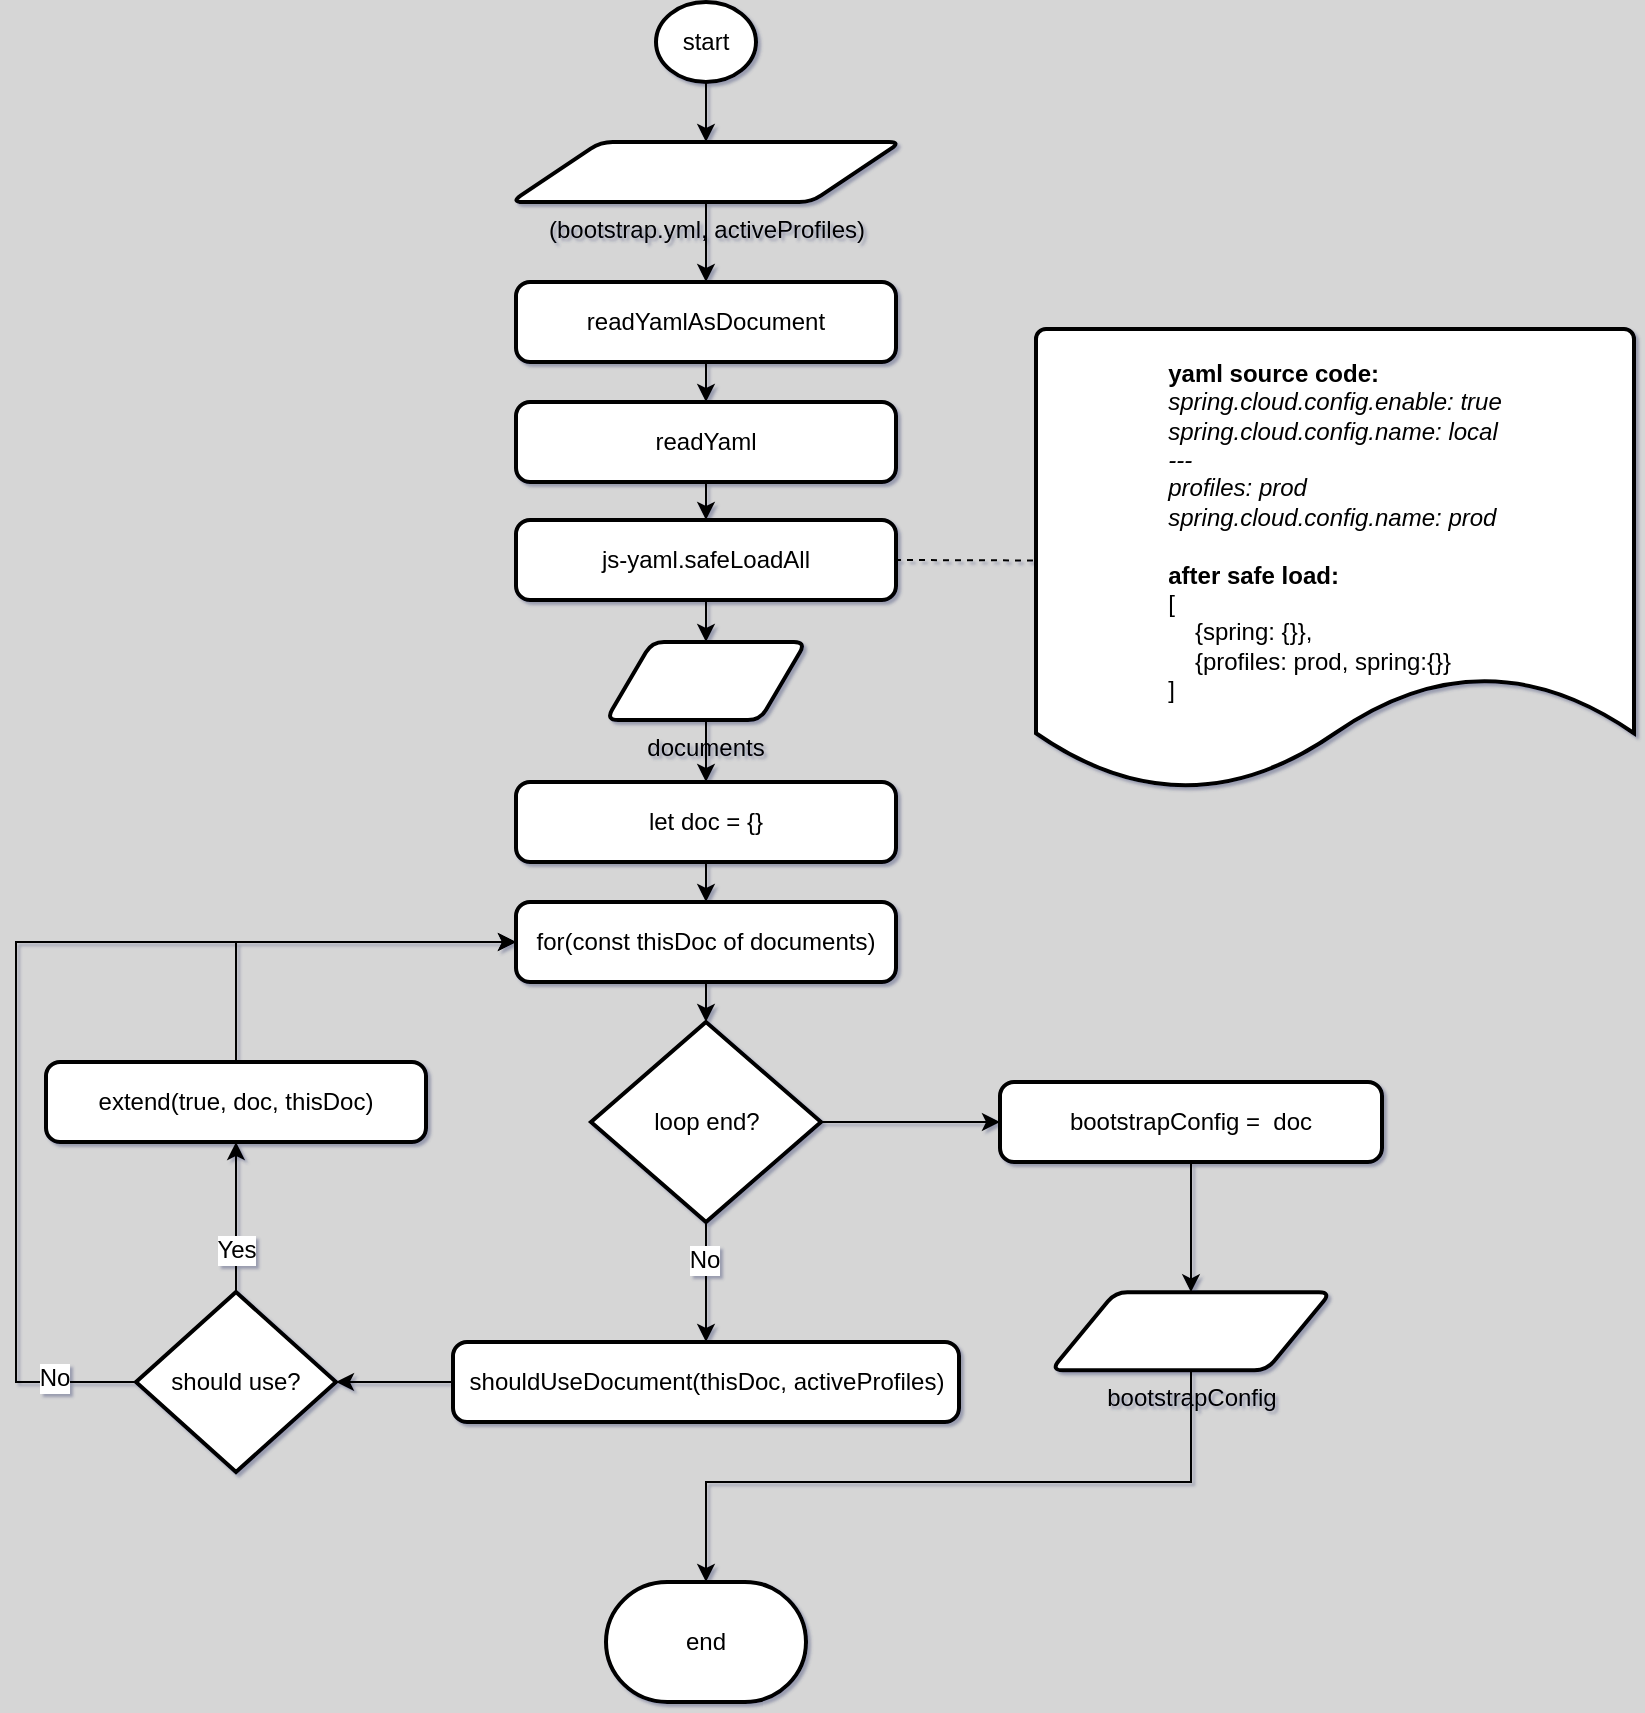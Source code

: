 <mxfile version="10.7.7" type="device"><diagram id="jC2tQiBDqwYNXtyQzR4d" name="readBootstrapConfig"><mxGraphModel dx="1162" dy="604" grid="1" gridSize="10" guides="1" tooltips="1" connect="1" arrows="1" fold="1" page="1" pageScale="1" pageWidth="827" pageHeight="1500" background="#D6D6D6" math="0" shadow="1"><root><mxCell id="0"/><mxCell id="1" parent="0"/><mxCell id="hJcbAhYQiF8vdfH4bnze-4" value="" style="edgeStyle=orthogonalEdgeStyle;rounded=0;orthogonalLoop=1;jettySize=auto;html=1;" edge="1" parent="1" source="HleMn87Hy9GrD_qlDtyQ-1" target="hJcbAhYQiF8vdfH4bnze-2"><mxGeometry relative="1" as="geometry"/></mxCell><mxCell id="HleMn87Hy9GrD_qlDtyQ-1" value="start" style="strokeWidth=2;html=1;shape=mxgraph.flowchart.start_2;whiteSpace=wrap;" parent="1" vertex="1"><mxGeometry x="330" y="20" width="50" height="40" as="geometry"/></mxCell><mxCell id="hJcbAhYQiF8vdfH4bnze-7" value="" style="edgeStyle=orthogonalEdgeStyle;rounded=0;orthogonalLoop=1;jettySize=auto;html=1;" edge="1" parent="1" source="hJcbAhYQiF8vdfH4bnze-2" target="hJcbAhYQiF8vdfH4bnze-3"><mxGeometry relative="1" as="geometry"/></mxCell><object label="(bootstrap.yml, activeProfiles)" bootstrap.yml="" activeProfiles="" placeholders="1" id="hJcbAhYQiF8vdfH4bnze-2"><mxCell style="verticalLabelPosition=bottom;verticalAlign=top;html=1;strokeWidth=2;shape=parallelogram;perimeter=parallelogramPerimeter;whiteSpace=wrap;rounded=1;arcSize=12;size=0.23;flipV=1;flipH=1;" vertex="1" parent="1"><mxGeometry x="257.5" y="90" width="195" height="30" as="geometry"/></mxCell></object><mxCell id="hJcbAhYQiF8vdfH4bnze-33" value="" style="edgeStyle=orthogonalEdgeStyle;rounded=0;orthogonalLoop=1;jettySize=auto;html=1;" edge="1" parent="1" source="hJcbAhYQiF8vdfH4bnze-3" target="hJcbAhYQiF8vdfH4bnze-8"><mxGeometry relative="1" as="geometry"/></mxCell><mxCell id="hJcbAhYQiF8vdfH4bnze-3" value="readYamlAsDocument" style="rounded=1;whiteSpace=wrap;html=1;absoluteArcSize=1;arcSize=14;strokeWidth=2;" vertex="1" parent="1"><mxGeometry x="260" y="160" width="190" height="40" as="geometry"/></mxCell><mxCell id="hJcbAhYQiF8vdfH4bnze-36" style="edgeStyle=orthogonalEdgeStyle;rounded=0;orthogonalLoop=1;jettySize=auto;html=1;exitX=0.5;exitY=1;exitDx=0;exitDy=0;entryX=0.5;entryY=0;entryDx=0;entryDy=0;" edge="1" parent="1" source="hJcbAhYQiF8vdfH4bnze-8" target="hJcbAhYQiF8vdfH4bnze-9"><mxGeometry relative="1" as="geometry"/></mxCell><mxCell id="hJcbAhYQiF8vdfH4bnze-8" value="readYaml" style="rounded=1;whiteSpace=wrap;html=1;absoluteArcSize=1;arcSize=14;strokeWidth=2;" vertex="1" parent="1"><mxGeometry x="260" y="220" width="190" height="40" as="geometry"/></mxCell><mxCell id="hJcbAhYQiF8vdfH4bnze-37" style="edgeStyle=orthogonalEdgeStyle;rounded=0;orthogonalLoop=1;jettySize=auto;html=1;entryX=0.5;entryY=0;entryDx=0;entryDy=0;" edge="1" parent="1" source="hJcbAhYQiF8vdfH4bnze-9" target="hJcbAhYQiF8vdfH4bnze-10"><mxGeometry relative="1" as="geometry"/></mxCell><mxCell id="hJcbAhYQiF8vdfH4bnze-9" value="js-yaml.safeLoadAll" style="rounded=1;whiteSpace=wrap;html=1;absoluteArcSize=1;arcSize=14;strokeWidth=2;" vertex="1" parent="1"><mxGeometry x="260" y="279" width="190" height="40" as="geometry"/></mxCell><mxCell id="hJcbAhYQiF8vdfH4bnze-38" style="edgeStyle=orthogonalEdgeStyle;rounded=0;orthogonalLoop=1;jettySize=auto;html=1;entryX=0.5;entryY=0;entryDx=0;entryDy=0;" edge="1" parent="1" source="hJcbAhYQiF8vdfH4bnze-10" target="hJcbAhYQiF8vdfH4bnze-13"><mxGeometry relative="1" as="geometry"/></mxCell><object label="documents" bootstrap.yml="" activeProfiles="" placeholders="1" id="hJcbAhYQiF8vdfH4bnze-10"><mxCell style="verticalLabelPosition=bottom;verticalAlign=top;html=1;strokeWidth=2;shape=parallelogram;perimeter=parallelogramPerimeter;whiteSpace=wrap;rounded=1;arcSize=12;size=0.23;flipV=1;flipH=1;" vertex="1" parent="1"><mxGeometry x="305" y="340" width="100" height="39" as="geometry"/></mxCell></object><mxCell id="hJcbAhYQiF8vdfH4bnze-39" style="edgeStyle=orthogonalEdgeStyle;rounded=0;orthogonalLoop=1;jettySize=auto;html=1;entryX=0.5;entryY=0;entryDx=0;entryDy=0;" edge="1" parent="1" source="hJcbAhYQiF8vdfH4bnze-13" target="hJcbAhYQiF8vdfH4bnze-14"><mxGeometry relative="1" as="geometry"/></mxCell><mxCell id="hJcbAhYQiF8vdfH4bnze-13" value="let doc = {}" style="rounded=1;whiteSpace=wrap;html=1;absoluteArcSize=1;arcSize=14;strokeWidth=2;" vertex="1" parent="1"><mxGeometry x="260" y="410" width="190" height="40" as="geometry"/></mxCell><mxCell id="hJcbAhYQiF8vdfH4bnze-40" style="edgeStyle=orthogonalEdgeStyle;rounded=0;orthogonalLoop=1;jettySize=auto;html=1;entryX=0.5;entryY=0;entryDx=0;entryDy=0;entryPerimeter=0;" edge="1" parent="1" source="hJcbAhYQiF8vdfH4bnze-14" target="hJcbAhYQiF8vdfH4bnze-15"><mxGeometry relative="1" as="geometry"/></mxCell><mxCell id="hJcbAhYQiF8vdfH4bnze-14" value="for(const thisDoc of documents)" style="rounded=1;whiteSpace=wrap;html=1;absoluteArcSize=1;arcSize=14;strokeWidth=2;" vertex="1" parent="1"><mxGeometry x="260" y="470" width="190" height="40" as="geometry"/></mxCell><object label="" id="hJcbAhYQiF8vdfH4bnze-41"><mxCell style="edgeStyle=orthogonalEdgeStyle;rounded=0;orthogonalLoop=1;jettySize=auto;html=1;entryX=0.5;entryY=0;entryDx=0;entryDy=0;" edge="1" parent="1" source="hJcbAhYQiF8vdfH4bnze-15" target="hJcbAhYQiF8vdfH4bnze-16"><mxGeometry relative="1" as="geometry"/></mxCell></object><mxCell id="hJcbAhYQiF8vdfH4bnze-42" value="No" style="text;html=1;resizable=0;points=[];align=center;verticalAlign=middle;labelBackgroundColor=#ffffff;" vertex="1" connectable="0" parent="hJcbAhYQiF8vdfH4bnze-41"><mxGeometry x="0.013" y="-13" relative="1" as="geometry"><mxPoint x="12" y="-12" as="offset"/></mxGeometry></mxCell><mxCell id="hJcbAhYQiF8vdfH4bnze-60" value="" style="edgeStyle=orthogonalEdgeStyle;rounded=0;orthogonalLoop=1;jettySize=auto;html=1;entryX=0;entryY=0.5;entryDx=0;entryDy=0;" edge="1" parent="1" source="hJcbAhYQiF8vdfH4bnze-15" target="hJcbAhYQiF8vdfH4bnze-61"><mxGeometry relative="1" as="geometry"><mxPoint x="492.5" y="580" as="targetPoint"/></mxGeometry></mxCell><mxCell id="hJcbAhYQiF8vdfH4bnze-15" value="loop end?" style="strokeWidth=2;html=1;shape=mxgraph.flowchart.decision;whiteSpace=wrap;" vertex="1" parent="1"><mxGeometry x="297.5" y="530" width="115" height="100" as="geometry"/></mxCell><mxCell id="hJcbAhYQiF8vdfH4bnze-19" value="" style="edgeStyle=orthogonalEdgeStyle;rounded=0;orthogonalLoop=1;jettySize=auto;html=1;" edge="1" parent="1" source="hJcbAhYQiF8vdfH4bnze-16" target="hJcbAhYQiF8vdfH4bnze-17"><mxGeometry relative="1" as="geometry"/></mxCell><mxCell id="hJcbAhYQiF8vdfH4bnze-16" value="shouldUseDocument(thisDoc, activeProfiles)" style="rounded=1;whiteSpace=wrap;html=1;absoluteArcSize=1;arcSize=14;strokeWidth=2;" vertex="1" parent="1"><mxGeometry x="228.5" y="690" width="253" height="40" as="geometry"/></mxCell><mxCell id="hJcbAhYQiF8vdfH4bnze-22" value="" style="edgeStyle=orthogonalEdgeStyle;rounded=0;orthogonalLoop=1;jettySize=auto;html=1;entryX=0.5;entryY=1;entryDx=0;entryDy=0;exitX=0.5;exitY=0;exitDx=0;exitDy=0;exitPerimeter=0;" edge="1" parent="1" source="hJcbAhYQiF8vdfH4bnze-17" target="hJcbAhYQiF8vdfH4bnze-18"><mxGeometry relative="1" as="geometry"><mxPoint x="-20.0" y="670" as="targetPoint"/><Array as="points"><mxPoint x="120" y="640"/><mxPoint x="120" y="640"/></Array></mxGeometry></mxCell><mxCell id="hJcbAhYQiF8vdfH4bnze-25" value="Yes" style="text;html=1;resizable=0;points=[];align=center;verticalAlign=middle;labelBackgroundColor=#ffffff;" vertex="1" connectable="0" parent="hJcbAhYQiF8vdfH4bnze-22"><mxGeometry x="-0.426" relative="1" as="geometry"><mxPoint as="offset"/></mxGeometry></mxCell><mxCell id="hJcbAhYQiF8vdfH4bnze-47" value="" style="edgeStyle=orthogonalEdgeStyle;rounded=0;orthogonalLoop=1;jettySize=auto;html=1;entryX=0;entryY=0.5;entryDx=0;entryDy=0;" edge="1" parent="1" source="hJcbAhYQiF8vdfH4bnze-17" target="hJcbAhYQiF8vdfH4bnze-14"><mxGeometry relative="1" as="geometry"><mxPoint x="-10.0" y="710" as="targetPoint"/><Array as="points"><mxPoint x="10" y="710"/><mxPoint x="10" y="490"/></Array></mxGeometry></mxCell><mxCell id="hJcbAhYQiF8vdfH4bnze-48" value="No" style="text;html=1;resizable=0;points=[];align=center;verticalAlign=middle;labelBackgroundColor=#ffffff;" vertex="1" connectable="0" parent="hJcbAhYQiF8vdfH4bnze-47"><mxGeometry x="-0.845" y="-2" relative="1" as="geometry"><mxPoint as="offset"/></mxGeometry></mxCell><mxCell id="hJcbAhYQiF8vdfH4bnze-17" value="should use?" style="strokeWidth=2;html=1;shape=mxgraph.flowchart.decision;whiteSpace=wrap;" vertex="1" parent="1"><mxGeometry x="70" y="665" width="100" height="90" as="geometry"/></mxCell><mxCell id="hJcbAhYQiF8vdfH4bnze-28" value="" style="edgeStyle=orthogonalEdgeStyle;rounded=0;orthogonalLoop=1;jettySize=auto;html=1;entryX=0;entryY=0.5;entryDx=0;entryDy=0;exitX=0.5;exitY=0;exitDx=0;exitDy=0;" edge="1" parent="1" source="hJcbAhYQiF8vdfH4bnze-18" target="hJcbAhYQiF8vdfH4bnze-14"><mxGeometry relative="1" as="geometry"><mxPoint x="-15.0" y="460" as="targetPoint"/><Array as="points"><mxPoint x="120" y="490"/></Array></mxGeometry></mxCell><mxCell id="hJcbAhYQiF8vdfH4bnze-18" value="extend(true, doc, thisDoc)" style="rounded=1;whiteSpace=wrap;html=1;absoluteArcSize=1;arcSize=14;strokeWidth=2;" vertex="1" parent="1"><mxGeometry x="25" y="550" width="190" height="40" as="geometry"/></mxCell><mxCell id="hJcbAhYQiF8vdfH4bnze-43" value="&lt;div style=&quot;text-align: left&quot;&gt;&lt;span&gt;&lt;b&gt;yaml source code:&lt;/b&gt;&lt;/span&gt;&lt;/div&gt;&lt;div style=&quot;text-align: left&quot;&gt;&lt;span&gt;&lt;i&gt;spring.cloud.config.enable: true&lt;/i&gt;&lt;/span&gt;&lt;/div&gt;&lt;div style=&quot;text-align: left&quot;&gt;&lt;span&gt;&lt;i&gt;spring.cloud.config.name: local&lt;/i&gt;&lt;/span&gt;&lt;/div&gt;&lt;div style=&quot;text-align: left&quot;&gt;&lt;i&gt;---&lt;/i&gt;&lt;br&gt;&lt;/div&gt;&lt;div style=&quot;text-align: left&quot;&gt;&lt;i&gt;profiles: prod&lt;/i&gt;&lt;br&gt;&lt;/div&gt;&lt;div style=&quot;text-align: left&quot;&gt;&lt;span&gt;&lt;i&gt;spring.cloud.config.name: prod&lt;/i&gt;&lt;/span&gt;&lt;/div&gt;&lt;div style=&quot;text-align: left&quot;&gt;&lt;span&gt;&lt;b&gt;&lt;br&gt;&lt;/b&gt;&lt;/span&gt;&lt;/div&gt;&lt;div style=&quot;text-align: left&quot;&gt;&lt;span&gt;&lt;b&gt;after safe load:&lt;/b&gt;&lt;/span&gt;&lt;/div&gt;&lt;div style=&quot;text-align: left&quot;&gt;[&lt;/div&gt;&lt;div style=&quot;text-align: left&quot;&gt;&amp;nbsp; &amp;nbsp; {spring: {}},&lt;/div&gt;&lt;div style=&quot;text-align: left&quot;&gt;&amp;nbsp; &amp;nbsp; {profiles: prod, spring:{}}&lt;/div&gt;&lt;div style=&quot;text-align: left&quot;&gt;]&lt;/div&gt;&lt;div style=&quot;text-align: left&quot;&gt;&lt;span&gt;&lt;b&gt;&lt;br&gt;&lt;/b&gt;&lt;/span&gt;&lt;/div&gt;&lt;div style=&quot;text-align: left&quot;&gt;&lt;br&gt;&lt;/div&gt;" style="strokeWidth=2;html=1;shape=mxgraph.flowchart.document2;whiteSpace=wrap;size=0.25;" vertex="1" parent="1"><mxGeometry x="520" y="183.5" width="299" height="231" as="geometry"/></mxCell><mxCell id="hJcbAhYQiF8vdfH4bnze-45" value="" style="endArrow=none;dashed=1;html=1;entryX=1;entryY=0.5;entryDx=0;entryDy=0;exitX=-0.005;exitY=0.501;exitDx=0;exitDy=0;exitPerimeter=0;" edge="1" parent="1" source="hJcbAhYQiF8vdfH4bnze-43" target="hJcbAhYQiF8vdfH4bnze-9"><mxGeometry width="50" height="50" relative="1" as="geometry"><mxPoint x="490" y="330" as="sourcePoint"/><mxPoint x="24.5" y="249" as="targetPoint"/></mxGeometry></mxCell><mxCell id="hJcbAhYQiF8vdfH4bnze-58" value="" style="edgeStyle=orthogonalEdgeStyle;rounded=0;orthogonalLoop=1;jettySize=auto;html=1;entryX=0.5;entryY=0;entryDx=0;entryDy=0;entryPerimeter=0;" edge="1" parent="1" source="hJcbAhYQiF8vdfH4bnze-51" target="hJcbAhYQiF8vdfH4bnze-54"><mxGeometry relative="1" as="geometry"><mxPoint x="610.0" y="680.0" as="targetPoint"/><Array as="points"><mxPoint x="597" y="760"/><mxPoint x="355" y="760"/></Array></mxGeometry></mxCell><object label="bootstrapConfig" bootstrap.yml="" activeProfiles="" placeholders="1" id="hJcbAhYQiF8vdfH4bnze-51"><mxCell style="verticalLabelPosition=bottom;verticalAlign=top;html=1;strokeWidth=2;shape=parallelogram;perimeter=parallelogramPerimeter;whiteSpace=wrap;rounded=1;arcSize=12;size=0.23;flipV=1;flipH=1;" vertex="1" parent="1"><mxGeometry x="527.5" y="665.167" width="140" height="39" as="geometry"/></mxCell></object><mxCell id="hJcbAhYQiF8vdfH4bnze-54" value="end" style="strokeWidth=2;html=1;shape=mxgraph.flowchart.terminator;whiteSpace=wrap;" vertex="1" parent="1"><mxGeometry x="305" y="810" width="100" height="60" as="geometry"/></mxCell><mxCell id="hJcbAhYQiF8vdfH4bnze-65" style="edgeStyle=orthogonalEdgeStyle;rounded=0;orthogonalLoop=1;jettySize=auto;html=1;exitX=0.5;exitY=1;exitDx=0;exitDy=0;entryX=0.5;entryY=0;entryDx=0;entryDy=0;" edge="1" parent="1" source="hJcbAhYQiF8vdfH4bnze-61" target="hJcbAhYQiF8vdfH4bnze-51"><mxGeometry relative="1" as="geometry"/></mxCell><mxCell id="hJcbAhYQiF8vdfH4bnze-61" value="&lt;span&gt;bootstrapConfig =&amp;nbsp; doc&lt;/span&gt;" style="rounded=1;whiteSpace=wrap;html=1;absoluteArcSize=1;arcSize=14;strokeWidth=2;" vertex="1" parent="1"><mxGeometry x="502" y="560" width="191" height="40" as="geometry"/></mxCell></root></mxGraphModel></diagram><diagram id="KgQJ18DVL3lDB5-6BlmK" name="readApplicationConfig"><mxGraphModel dx="961" dy="500" grid="1" gridSize="10" guides="1" tooltips="1" connect="1" arrows="1" fold="1" page="1" pageScale="1" pageWidth="827" pageHeight="1500" background="#D6D6D6" math="0" shadow="0"><root><mxCell id="01OEY8dfecoDNSvz35OG-0"/><mxCell id="01OEY8dfecoDNSvz35OG-1" parent="01OEY8dfecoDNSvz35OG-0"/><mxCell id="6ZJO6BbP6gxJpAUzuFac-0" value="" style="edgeStyle=orthogonalEdgeStyle;rounded=0;orthogonalLoop=1;jettySize=auto;html=1;" edge="1" parent="01OEY8dfecoDNSvz35OG-1" source="6ZJO6BbP6gxJpAUzuFac-1" target="6ZJO6BbP6gxJpAUzuFac-3"><mxGeometry relative="1" as="geometry"/></mxCell><mxCell id="6ZJO6BbP6gxJpAUzuFac-1" value="start" style="strokeWidth=2;html=1;shape=mxgraph.flowchart.start_2;whiteSpace=wrap;" vertex="1" parent="01OEY8dfecoDNSvz35OG-1"><mxGeometry x="330" y="20" width="50" height="40" as="geometry"/></mxCell><mxCell id="6ZJO6BbP6gxJpAUzuFac-2" value="" style="edgeStyle=orthogonalEdgeStyle;rounded=0;orthogonalLoop=1;jettySize=auto;html=1;" edge="1" parent="01OEY8dfecoDNSvz35OG-1" source="6ZJO6BbP6gxJpAUzuFac-3" target="6ZJO6BbP6gxJpAUzuFac-5"><mxGeometry relative="1" as="geometry"/></mxCell><object label="(application.yml, activeProfiles)" bootstrap.yml="" activeProfiles="" placeholders="1" id="6ZJO6BbP6gxJpAUzuFac-3"><mxCell style="verticalLabelPosition=bottom;verticalAlign=top;html=1;strokeWidth=2;shape=parallelogram;perimeter=parallelogramPerimeter;whiteSpace=wrap;rounded=1;arcSize=12;size=0.23;flipV=1;flipH=1;" vertex="1" parent="01OEY8dfecoDNSvz35OG-1"><mxGeometry x="257.5" y="90" width="195" height="30" as="geometry"/></mxCell></object><mxCell id="6ZJO6BbP6gxJpAUzuFac-4" value="" style="edgeStyle=orthogonalEdgeStyle;rounded=0;orthogonalLoop=1;jettySize=auto;html=1;" edge="1" parent="01OEY8dfecoDNSvz35OG-1" source="6ZJO6BbP6gxJpAUzuFac-5" target="6ZJO6BbP6gxJpAUzuFac-7"><mxGeometry relative="1" as="geometry"/></mxCell><mxCell id="6ZJO6BbP6gxJpAUzuFac-5" value="readYamlAsDocument" style="rounded=1;whiteSpace=wrap;html=1;absoluteArcSize=1;arcSize=14;strokeWidth=2;" vertex="1" parent="01OEY8dfecoDNSvz35OG-1"><mxGeometry x="260" y="160" width="190" height="40" as="geometry"/></mxCell><mxCell id="6ZJO6BbP6gxJpAUzuFac-6" style="edgeStyle=orthogonalEdgeStyle;rounded=0;orthogonalLoop=1;jettySize=auto;html=1;exitX=0.5;exitY=1;exitDx=0;exitDy=0;entryX=0.5;entryY=0;entryDx=0;entryDy=0;" edge="1" parent="01OEY8dfecoDNSvz35OG-1" source="6ZJO6BbP6gxJpAUzuFac-7" target="6ZJO6BbP6gxJpAUzuFac-9"><mxGeometry relative="1" as="geometry"/></mxCell><mxCell id="6ZJO6BbP6gxJpAUzuFac-7" value="readYaml" style="rounded=1;whiteSpace=wrap;html=1;absoluteArcSize=1;arcSize=14;strokeWidth=2;" vertex="1" parent="01OEY8dfecoDNSvz35OG-1"><mxGeometry x="260" y="220" width="190" height="40" as="geometry"/></mxCell><mxCell id="6ZJO6BbP6gxJpAUzuFac-8" style="edgeStyle=orthogonalEdgeStyle;rounded=0;orthogonalLoop=1;jettySize=auto;html=1;entryX=0.5;entryY=0;entryDx=0;entryDy=0;" edge="1" parent="01OEY8dfecoDNSvz35OG-1" source="6ZJO6BbP6gxJpAUzuFac-9" target="6ZJO6BbP6gxJpAUzuFac-11"><mxGeometry relative="1" as="geometry"/></mxCell><mxCell id="6ZJO6BbP6gxJpAUzuFac-9" value="js-yaml.safeLoadAll" style="rounded=1;whiteSpace=wrap;html=1;absoluteArcSize=1;arcSize=14;strokeWidth=2;" vertex="1" parent="01OEY8dfecoDNSvz35OG-1"><mxGeometry x="260" y="279" width="190" height="40" as="geometry"/></mxCell><mxCell id="6ZJO6BbP6gxJpAUzuFac-10" style="edgeStyle=orthogonalEdgeStyle;rounded=0;orthogonalLoop=1;jettySize=auto;html=1;entryX=0.5;entryY=0;entryDx=0;entryDy=0;" edge="1" parent="01OEY8dfecoDNSvz35OG-1" source="6ZJO6BbP6gxJpAUzuFac-11" target="6ZJO6BbP6gxJpAUzuFac-13"><mxGeometry relative="1" as="geometry"/></mxCell><object label="documents" bootstrap.yml="" activeProfiles="" placeholders="1" id="6ZJO6BbP6gxJpAUzuFac-11"><mxCell style="verticalLabelPosition=bottom;verticalAlign=top;html=1;strokeWidth=2;shape=parallelogram;perimeter=parallelogramPerimeter;whiteSpace=wrap;rounded=1;arcSize=12;size=0.23;flipV=1;flipH=1;" vertex="1" parent="01OEY8dfecoDNSvz35OG-1"><mxGeometry x="305" y="340" width="100" height="39" as="geometry"/></mxCell></object><mxCell id="6ZJO6BbP6gxJpAUzuFac-12" style="edgeStyle=orthogonalEdgeStyle;rounded=0;orthogonalLoop=1;jettySize=auto;html=1;entryX=0.5;entryY=0;entryDx=0;entryDy=0;" edge="1" parent="01OEY8dfecoDNSvz35OG-1" source="6ZJO6BbP6gxJpAUzuFac-13" target="6ZJO6BbP6gxJpAUzuFac-15"><mxGeometry relative="1" as="geometry"/></mxCell><mxCell id="6ZJO6BbP6gxJpAUzuFac-13" value="let doc = {}" style="rounded=1;whiteSpace=wrap;html=1;absoluteArcSize=1;arcSize=14;strokeWidth=2;" vertex="1" parent="01OEY8dfecoDNSvz35OG-1"><mxGeometry x="260" y="410" width="190" height="40" as="geometry"/></mxCell><mxCell id="6ZJO6BbP6gxJpAUzuFac-14" style="edgeStyle=orthogonalEdgeStyle;rounded=0;orthogonalLoop=1;jettySize=auto;html=1;entryX=0.5;entryY=0;entryDx=0;entryDy=0;entryPerimeter=0;" edge="1" parent="01OEY8dfecoDNSvz35OG-1" source="6ZJO6BbP6gxJpAUzuFac-15" target="6ZJO6BbP6gxJpAUzuFac-19"><mxGeometry relative="1" as="geometry"/></mxCell><mxCell id="6ZJO6BbP6gxJpAUzuFac-15" value="for(const thisDoc of documents)" style="rounded=1;whiteSpace=wrap;html=1;absoluteArcSize=1;arcSize=14;strokeWidth=2;" vertex="1" parent="01OEY8dfecoDNSvz35OG-1"><mxGeometry x="260" y="470" width="190" height="40" as="geometry"/></mxCell><object label="" id="6ZJO6BbP6gxJpAUzuFac-16"><mxCell style="edgeStyle=orthogonalEdgeStyle;rounded=0;orthogonalLoop=1;jettySize=auto;html=1;entryX=0.5;entryY=0;entryDx=0;entryDy=0;" edge="1" parent="01OEY8dfecoDNSvz35OG-1" source="6ZJO6BbP6gxJpAUzuFac-19" target="6ZJO6BbP6gxJpAUzuFac-21"><mxGeometry relative="1" as="geometry"/></mxCell></object><mxCell id="6ZJO6BbP6gxJpAUzuFac-17" value="No" style="text;html=1;resizable=0;points=[];align=center;verticalAlign=middle;labelBackgroundColor=#ffffff;" vertex="1" connectable="0" parent="6ZJO6BbP6gxJpAUzuFac-16"><mxGeometry x="0.013" y="-13" relative="1" as="geometry"><mxPoint x="12" y="-12" as="offset"/></mxGeometry></mxCell><mxCell id="6ZJO6BbP6gxJpAUzuFac-36" style="edgeStyle=orthogonalEdgeStyle;rounded=0;orthogonalLoop=1;jettySize=auto;html=1;" edge="1" parent="01OEY8dfecoDNSvz35OG-1" source="6ZJO6BbP6gxJpAUzuFac-19" target="6ZJO6BbP6gxJpAUzuFac-35"><mxGeometry relative="1" as="geometry"><mxPoint x="480" y="750" as="targetPoint"/><Array as="points"><mxPoint x="520" y="580"/><mxPoint x="520" y="775"/></Array></mxGeometry></mxCell><mxCell id="6ZJO6BbP6gxJpAUzuFac-38" value="Yes" style="text;html=1;resizable=0;points=[];align=center;verticalAlign=middle;labelBackgroundColor=#ffffff;" vertex="1" connectable="0" parent="6ZJO6BbP6gxJpAUzuFac-36"><mxGeometry x="-0.803" y="1" relative="1" as="geometry"><mxPoint as="offset"/></mxGeometry></mxCell><mxCell id="6ZJO6BbP6gxJpAUzuFac-19" value="loop end?" style="strokeWidth=2;html=1;shape=mxgraph.flowchart.decision;whiteSpace=wrap;" vertex="1" parent="01OEY8dfecoDNSvz35OG-1"><mxGeometry x="297.5" y="530" width="115" height="100" as="geometry"/></mxCell><mxCell id="6ZJO6BbP6gxJpAUzuFac-20" value="" style="edgeStyle=orthogonalEdgeStyle;rounded=0;orthogonalLoop=1;jettySize=auto;html=1;" edge="1" parent="01OEY8dfecoDNSvz35OG-1" source="6ZJO6BbP6gxJpAUzuFac-21" target="6ZJO6BbP6gxJpAUzuFac-26"><mxGeometry relative="1" as="geometry"/></mxCell><mxCell id="6ZJO6BbP6gxJpAUzuFac-21" value="shouldUseDocument(thisDoc, activeProfiles)" style="rounded=1;whiteSpace=wrap;html=1;absoluteArcSize=1;arcSize=14;strokeWidth=2;" vertex="1" parent="01OEY8dfecoDNSvz35OG-1"><mxGeometry x="228.5" y="690" width="253" height="40" as="geometry"/></mxCell><mxCell id="6ZJO6BbP6gxJpAUzuFac-22" value="" style="edgeStyle=orthogonalEdgeStyle;rounded=0;orthogonalLoop=1;jettySize=auto;html=1;entryX=0.5;entryY=1;entryDx=0;entryDy=0;exitX=0.5;exitY=0;exitDx=0;exitDy=0;exitPerimeter=0;" edge="1" parent="01OEY8dfecoDNSvz35OG-1" source="6ZJO6BbP6gxJpAUzuFac-26" target="6ZJO6BbP6gxJpAUzuFac-28"><mxGeometry relative="1" as="geometry"><mxPoint x="-20.0" y="670" as="targetPoint"/><Array as="points"><mxPoint x="120" y="640"/><mxPoint x="120" y="640"/></Array></mxGeometry></mxCell><mxCell id="6ZJO6BbP6gxJpAUzuFac-23" value="Yes" style="text;html=1;resizable=0;points=[];align=center;verticalAlign=middle;labelBackgroundColor=#ffffff;" vertex="1" connectable="0" parent="6ZJO6BbP6gxJpAUzuFac-22"><mxGeometry x="-0.426" relative="1" as="geometry"><mxPoint as="offset"/></mxGeometry></mxCell><mxCell id="6ZJO6BbP6gxJpAUzuFac-24" value="" style="edgeStyle=orthogonalEdgeStyle;rounded=0;orthogonalLoop=1;jettySize=auto;html=1;entryX=0;entryY=0.5;entryDx=0;entryDy=0;" edge="1" parent="01OEY8dfecoDNSvz35OG-1" source="6ZJO6BbP6gxJpAUzuFac-26" target="6ZJO6BbP6gxJpAUzuFac-15"><mxGeometry relative="1" as="geometry"><mxPoint x="-10.0" y="710" as="targetPoint"/><Array as="points"><mxPoint x="10" y="710"/><mxPoint x="10" y="490"/></Array></mxGeometry></mxCell><mxCell id="6ZJO6BbP6gxJpAUzuFac-25" value="No" style="text;html=1;resizable=0;points=[];align=center;verticalAlign=middle;labelBackgroundColor=#ffffff;" vertex="1" connectable="0" parent="6ZJO6BbP6gxJpAUzuFac-24"><mxGeometry x="-0.845" y="-2" relative="1" as="geometry"><mxPoint as="offset"/></mxGeometry></mxCell><mxCell id="6ZJO6BbP6gxJpAUzuFac-26" value="should use?" style="strokeWidth=2;html=1;shape=mxgraph.flowchart.decision;whiteSpace=wrap;" vertex="1" parent="01OEY8dfecoDNSvz35OG-1"><mxGeometry x="70" y="665" width="100" height="90" as="geometry"/></mxCell><mxCell id="6ZJO6BbP6gxJpAUzuFac-27" value="" style="edgeStyle=orthogonalEdgeStyle;rounded=0;orthogonalLoop=1;jettySize=auto;html=1;entryX=0;entryY=0.5;entryDx=0;entryDy=0;exitX=0.5;exitY=0;exitDx=0;exitDy=0;" edge="1" parent="01OEY8dfecoDNSvz35OG-1" source="6ZJO6BbP6gxJpAUzuFac-28" target="6ZJO6BbP6gxJpAUzuFac-15"><mxGeometry relative="1" as="geometry"><mxPoint x="-15.0" y="460" as="targetPoint"/><Array as="points"><mxPoint x="120" y="490"/></Array></mxGeometry></mxCell><mxCell id="6ZJO6BbP6gxJpAUzuFac-28" value="extend(true, doc, thisDoc)" style="rounded=1;whiteSpace=wrap;html=1;absoluteArcSize=1;arcSize=14;strokeWidth=2;" vertex="1" parent="01OEY8dfecoDNSvz35OG-1"><mxGeometry x="25" y="550" width="190" height="40" as="geometry"/></mxCell><mxCell id="6ZJO6BbP6gxJpAUzuFac-29" value="&lt;div style=&quot;text-align: left&quot;&gt;&lt;span&gt;&lt;b&gt;yaml source code:&lt;/b&gt;&lt;/span&gt;&lt;/div&gt;&lt;div style=&quot;text-align: left&quot;&gt;&lt;span&gt;&lt;i&gt;spring.cloud.config.enable: true&lt;/i&gt;&lt;/span&gt;&lt;/div&gt;&lt;div style=&quot;text-align: left&quot;&gt;&lt;span&gt;&lt;i&gt;spring.cloud.config.name: local&lt;/i&gt;&lt;/span&gt;&lt;/div&gt;&lt;div style=&quot;text-align: left&quot;&gt;&lt;i&gt;---&lt;/i&gt;&lt;br&gt;&lt;/div&gt;&lt;div style=&quot;text-align: left&quot;&gt;&lt;i&gt;profiles: prod&lt;/i&gt;&lt;br&gt;&lt;/div&gt;&lt;div style=&quot;text-align: left&quot;&gt;&lt;span&gt;&lt;i&gt;spring.cloud.config.name: prod&lt;/i&gt;&lt;/span&gt;&lt;/div&gt;&lt;div style=&quot;text-align: left&quot;&gt;&lt;span&gt;&lt;b&gt;&lt;br&gt;&lt;/b&gt;&lt;/span&gt;&lt;/div&gt;&lt;div style=&quot;text-align: left&quot;&gt;&lt;span&gt;&lt;b&gt;after safe load:&lt;/b&gt;&lt;/span&gt;&lt;/div&gt;&lt;div style=&quot;text-align: left&quot;&gt;[&lt;/div&gt;&lt;div style=&quot;text-align: left&quot;&gt;&amp;nbsp; &amp;nbsp; {spring: {}},&lt;/div&gt;&lt;div style=&quot;text-align: left&quot;&gt;&amp;nbsp; &amp;nbsp; {profiles: prod, spring:{}}&lt;/div&gt;&lt;div style=&quot;text-align: left&quot;&gt;]&lt;/div&gt;&lt;div style=&quot;text-align: left&quot;&gt;&lt;span&gt;&lt;b&gt;&lt;br&gt;&lt;/b&gt;&lt;/span&gt;&lt;/div&gt;&lt;div style=&quot;text-align: left&quot;&gt;&lt;br&gt;&lt;/div&gt;" style="strokeWidth=2;html=1;shape=mxgraph.flowchart.document2;whiteSpace=wrap;size=0.25;" vertex="1" parent="01OEY8dfecoDNSvz35OG-1"><mxGeometry x="520" y="183.5" width="299" height="231" as="geometry"/></mxCell><mxCell id="6ZJO6BbP6gxJpAUzuFac-30" value="" style="endArrow=none;dashed=1;html=1;entryX=1;entryY=0.5;entryDx=0;entryDy=0;exitX=-0.005;exitY=0.501;exitDx=0;exitDy=0;exitPerimeter=0;" edge="1" parent="01OEY8dfecoDNSvz35OG-1" source="6ZJO6BbP6gxJpAUzuFac-29" target="6ZJO6BbP6gxJpAUzuFac-9"><mxGeometry width="50" height="50" relative="1" as="geometry"><mxPoint x="490" y="330" as="sourcePoint"/><mxPoint x="24.5" y="249" as="targetPoint"/></mxGeometry></mxCell><mxCell id="6ZJO6BbP6gxJpAUzuFac-48" style="edgeStyle=orthogonalEdgeStyle;rounded=0;orthogonalLoop=1;jettySize=auto;html=1;exitX=0.5;exitY=1;exitDx=0;exitDy=0;" edge="1" parent="01OEY8dfecoDNSvz35OG-1" source="6ZJO6BbP6gxJpAUzuFac-35" target="6ZJO6BbP6gxJpAUzuFac-39"><mxGeometry relative="1" as="geometry"/></mxCell><mxCell id="6ZJO6BbP6gxJpAUzuFac-35" value="&lt;span&gt;applicationConfig =&amp;nbsp; doc&lt;/span&gt;" style="rounded=1;whiteSpace=wrap;html=1;absoluteArcSize=1;arcSize=14;strokeWidth=2;" vertex="1" parent="01OEY8dfecoDNSvz35OG-1"><mxGeometry x="257.5" y="755" width="191" height="40" as="geometry"/></mxCell><mxCell id="6ZJO6BbP6gxJpAUzuFac-50" style="edgeStyle=orthogonalEdgeStyle;rounded=0;orthogonalLoop=1;jettySize=auto;html=1;entryX=0.5;entryY=0;entryDx=0;entryDy=0;" edge="1" parent="01OEY8dfecoDNSvz35OG-1" source="6ZJO6BbP6gxJpAUzuFac-39" target="6ZJO6BbP6gxJpAUzuFac-40"><mxGeometry relative="1" as="geometry"/></mxCell><mxCell id="6ZJO6BbP6gxJpAUzuFac-39" value="&lt;span&gt;appConfigs = [applcationConfig]&lt;/span&gt;" style="rounded=1;whiteSpace=wrap;html=1;absoluteArcSize=1;arcSize=14;strokeWidth=2;" vertex="1" parent="01OEY8dfecoDNSvz35OG-1"><mxGeometry x="257.5" y="820" width="191" height="40" as="geometry"/></mxCell><mxCell id="6ZJO6BbP6gxJpAUzuFac-51" style="edgeStyle=orthogonalEdgeStyle;rounded=0;orthogonalLoop=1;jettySize=auto;html=1;" edge="1" parent="01OEY8dfecoDNSvz35OG-1" source="6ZJO6BbP6gxJpAUzuFac-40" target="6ZJO6BbP6gxJpAUzuFac-41"><mxGeometry relative="1" as="geometry"/></mxCell><mxCell id="6ZJO6BbP6gxJpAUzuFac-40" value="for(const activeProfile of activeProfiles)" style="rounded=1;whiteSpace=wrap;html=1;absoluteArcSize=1;arcSize=14;strokeWidth=2;" vertex="1" parent="01OEY8dfecoDNSvz35OG-1"><mxGeometry x="238" y="880" width="230" height="40" as="geometry"/></mxCell><mxCell id="6ZJO6BbP6gxJpAUzuFac-52" style="edgeStyle=orthogonalEdgeStyle;rounded=0;orthogonalLoop=1;jettySize=auto;html=1;exitX=0.5;exitY=1;exitDx=0;exitDy=0;exitPerimeter=0;entryX=0.5;entryY=0;entryDx=0;entryDy=0;" edge="1" parent="01OEY8dfecoDNSvz35OG-1" source="6ZJO6BbP6gxJpAUzuFac-41" target="6ZJO6BbP6gxJpAUzuFac-42"><mxGeometry relative="1" as="geometry"/></mxCell><mxCell id="6ZJO6BbP6gxJpAUzuFac-55" value="No&lt;br&gt;" style="text;html=1;resizable=0;points=[];align=center;verticalAlign=middle;labelBackgroundColor=#ffffff;" vertex="1" connectable="0" parent="6ZJO6BbP6gxJpAUzuFac-52"><mxGeometry x="-0.275" relative="1" as="geometry"><mxPoint as="offset"/></mxGeometry></mxCell><mxCell id="6ZJO6BbP6gxJpAUzuFac-57" style="edgeStyle=orthogonalEdgeStyle;rounded=0;orthogonalLoop=1;jettySize=auto;html=1;exitX=1;exitY=0.5;exitDx=0;exitDy=0;exitPerimeter=0;entryX=0;entryY=0.5;entryDx=0;entryDy=0;" edge="1" parent="01OEY8dfecoDNSvz35OG-1" source="6ZJO6BbP6gxJpAUzuFac-41" target="6ZJO6BbP6gxJpAUzuFac-56"><mxGeometry relative="1" as="geometry"/></mxCell><mxCell id="6ZJO6BbP6gxJpAUzuFac-58" value="Yes" style="text;html=1;resizable=0;points=[];align=center;verticalAlign=middle;labelBackgroundColor=#ffffff;" vertex="1" connectable="0" parent="6ZJO6BbP6gxJpAUzuFac-57"><mxGeometry x="-0.338" relative="1" as="geometry"><mxPoint as="offset"/></mxGeometry></mxCell><mxCell id="6ZJO6BbP6gxJpAUzuFac-41" value="loop end?" style="strokeWidth=2;html=1;shape=mxgraph.flowchart.decision;whiteSpace=wrap;" vertex="1" parent="01OEY8dfecoDNSvz35OG-1"><mxGeometry x="302.5" y="940" width="101" height="80" as="geometry"/></mxCell><mxCell id="6ZJO6BbP6gxJpAUzuFac-45" value="" style="edgeStyle=orthogonalEdgeStyle;rounded=0;orthogonalLoop=1;jettySize=auto;html=1;" edge="1" parent="01OEY8dfecoDNSvz35OG-1" source="6ZJO6BbP6gxJpAUzuFac-42" target="6ZJO6BbP6gxJpAUzuFac-44"><mxGeometry relative="1" as="geometry"/></mxCell><mxCell id="6ZJO6BbP6gxJpAUzuFac-42" value="yaml.safeLoad(application-activeProfile.yml)" style="rounded=1;whiteSpace=wrap;html=1;absoluteArcSize=1;arcSize=14;strokeWidth=2;" vertex="1" parent="01OEY8dfecoDNSvz35OG-1"><mxGeometry x="222" y="1060" width="262" height="40" as="geometry"/></mxCell><mxCell id="6ZJO6BbP6gxJpAUzuFac-47" style="edgeStyle=orthogonalEdgeStyle;rounded=0;orthogonalLoop=1;jettySize=auto;html=1;entryX=0;entryY=0.5;entryDx=0;entryDy=0;" edge="1" parent="01OEY8dfecoDNSvz35OG-1" source="6ZJO6BbP6gxJpAUzuFac-43" target="6ZJO6BbP6gxJpAUzuFac-40"><mxGeometry relative="1" as="geometry"><Array as="points"><mxPoint x="130" y="900"/></Array></mxGeometry></mxCell><mxCell id="6ZJO6BbP6gxJpAUzuFac-43" value="&lt;span&gt;appConfigs.push(thisDoc)&lt;/span&gt;" style="rounded=1;whiteSpace=wrap;html=1;absoluteArcSize=1;arcSize=14;strokeWidth=2;" vertex="1" parent="01OEY8dfecoDNSvz35OG-1"><mxGeometry x="34.5" y="950" width="191" height="40" as="geometry"/></mxCell><mxCell id="6ZJO6BbP6gxJpAUzuFac-46" value="" style="edgeStyle=orthogonalEdgeStyle;rounded=0;orthogonalLoop=1;jettySize=auto;html=1;" edge="1" parent="01OEY8dfecoDNSvz35OG-1" source="6ZJO6BbP6gxJpAUzuFac-44" target="6ZJO6BbP6gxJpAUzuFac-43"><mxGeometry relative="1" as="geometry"/></mxCell><mxCell id="6ZJO6BbP6gxJpAUzuFac-44" value="thisDoc" style="verticalLabelPosition=bottom;verticalAlign=top;html=1;strokeWidth=2;shape=parallelogram;perimeter=parallelogramPerimeter;whiteSpace=wrap;rounded=1;arcSize=12;size=0.23;" vertex="1" parent="01OEY8dfecoDNSvz35OG-1"><mxGeometry x="80" y="1050" width="100" height="60" as="geometry"/></mxCell><mxCell id="c-WmRN5Yt-FwFVV7OKU9-1" value="" style="edgeStyle=orthogonalEdgeStyle;rounded=0;orthogonalLoop=1;jettySize=auto;html=1;" edge="1" parent="01OEY8dfecoDNSvz35OG-1" source="6ZJO6BbP6gxJpAUzuFac-56" target="c-WmRN5Yt-FwFVV7OKU9-0"><mxGeometry relative="1" as="geometry"/></mxCell><mxCell id="6ZJO6BbP6gxJpAUzuFac-56" value="applicationConfig = mergeProperties(appConfigs)" style="rounded=1;whiteSpace=wrap;html=1;absoluteArcSize=1;arcSize=14;strokeWidth=2;" vertex="1" parent="01OEY8dfecoDNSvz35OG-1"><mxGeometry x="500" y="960" width="230" height="40" as="geometry"/></mxCell><mxCell id="c-WmRN5Yt-FwFVV7OKU9-3" style="edgeStyle=orthogonalEdgeStyle;rounded=0;orthogonalLoop=1;jettySize=auto;html=1;exitX=0.5;exitY=1;exitDx=0;exitDy=0;" edge="1" parent="01OEY8dfecoDNSvz35OG-1" source="c-WmRN5Yt-FwFVV7OKU9-0" target="c-WmRN5Yt-FwFVV7OKU9-2"><mxGeometry relative="1" as="geometry"/></mxCell><mxCell id="c-WmRN5Yt-FwFVV7OKU9-0" value="applicationConfig" style="verticalLabelPosition=bottom;verticalAlign=top;html=1;strokeWidth=2;shape=parallelogram;perimeter=parallelogramPerimeter;whiteSpace=wrap;rounded=1;arcSize=12;size=0.23;" vertex="1" parent="01OEY8dfecoDNSvz35OG-1"><mxGeometry x="565" y="1060" width="100" height="60" as="geometry"/></mxCell><mxCell id="c-WmRN5Yt-FwFVV7OKU9-2" value="end" style="strokeWidth=2;html=1;shape=mxgraph.flowchart.terminator;whiteSpace=wrap;" vertex="1" parent="01OEY8dfecoDNSvz35OG-1"><mxGeometry x="305" y="1170" width="100" height="60" as="geometry"/></mxCell></root></mxGraphModel></diagram><diagram id="S--DdH8Vg4QGWKHqkKoQ" name="readCloudConfig"><mxGraphModel dx="1162" dy="604" grid="1" gridSize="10" guides="1" tooltips="1" connect="1" arrows="1" fold="1" page="1" pageScale="1" pageWidth="827" pageHeight="1500" background="#D6D6D6" math="0" shadow="0"><root><mxCell id="NgeKKbg3U1LXhDy4UPZ1-0"/><mxCell id="NgeKKbg3U1LXhDy4UPZ1-1" parent="NgeKKbg3U1LXhDy4UPZ1-0"/><mxCell id="mmOFBnaryFz6U2r-qKsR-0" value="" style="edgeStyle=orthogonalEdgeStyle;rounded=0;orthogonalLoop=1;jettySize=auto;html=1;" edge="1" parent="NgeKKbg3U1LXhDy4UPZ1-1" source="mmOFBnaryFz6U2r-qKsR-1" target="mmOFBnaryFz6U2r-qKsR-3"><mxGeometry relative="1" as="geometry"/></mxCell><mxCell id="mmOFBnaryFz6U2r-qKsR-1" value="start" style="strokeWidth=2;html=1;shape=mxgraph.flowchart.start_2;whiteSpace=wrap;" vertex="1" parent="NgeKKbg3U1LXhDy4UPZ1-1"><mxGeometry x="330" y="20" width="50" height="40" as="geometry"/></mxCell><mxCell id="mmOFBnaryFz6U2r-qKsR-2" value="" style="edgeStyle=orthogonalEdgeStyle;rounded=0;orthogonalLoop=1;jettySize=auto;html=1;" edge="1" parent="NgeKKbg3U1LXhDy4UPZ1-1" source="mmOFBnaryFz6U2r-qKsR-3" target="mmOFBnaryFz6U2r-qKsR-5"><mxGeometry relative="1" as="geometry"/></mxCell><object label="bootstrapConfig" bootstrap.yml="" activeProfiles="" placeholders="1" id="mmOFBnaryFz6U2r-qKsR-3"><mxCell style="verticalLabelPosition=bottom;verticalAlign=top;html=1;strokeWidth=2;shape=parallelogram;perimeter=parallelogramPerimeter;whiteSpace=wrap;rounded=1;arcSize=12;size=0.23;flipV=1;flipH=1;" vertex="1" parent="NgeKKbg3U1LXhDy4UPZ1-1"><mxGeometry x="257.5" y="90" width="195" height="30" as="geometry"/></mxCell></object><mxCell id="mmOFBnaryFz6U2r-qKsR-4" value="" style="edgeStyle=orthogonalEdgeStyle;rounded=0;orthogonalLoop=1;jettySize=auto;html=1;" edge="1" parent="NgeKKbg3U1LXhDy4UPZ1-1" source="mmOFBnaryFz6U2r-qKsR-5" target="mmOFBnaryFz6U2r-qKsR-7"><mxGeometry relative="1" as="geometry"/></mxCell><mxCell id="mmOFBnaryFz6U2r-qKsR-5" value="let cloudConfig = {}" style="rounded=1;whiteSpace=wrap;html=1;absoluteArcSize=1;arcSize=14;strokeWidth=2;" vertex="1" parent="NgeKKbg3U1LXhDy4UPZ1-1"><mxGeometry x="260" y="160" width="190" height="40" as="geometry"/></mxCell><mxCell id="mmOFBnaryFz6U2r-qKsR-54" value="" style="edgeStyle=orthogonalEdgeStyle;rounded=0;orthogonalLoop=1;jettySize=auto;html=1;" edge="1" parent="NgeKKbg3U1LXhDy4UPZ1-1" source="mmOFBnaryFz6U2r-qKsR-7" target="mmOFBnaryFz6U2r-qKsR-20"><mxGeometry relative="1" as="geometry"/></mxCell><mxCell id="mmOFBnaryFz6U2r-qKsR-7" value="const {config} = bootstrapConfig.spring.cloud;&lt;br&gt;" style="rounded=1;whiteSpace=wrap;html=1;absoluteArcSize=1;arcSize=14;strokeWidth=2;" vertex="1" parent="NgeKKbg3U1LXhDy4UPZ1-1"><mxGeometry x="220" y="220" width="270" height="60" as="geometry"/></mxCell><mxCell id="mmOFBnaryFz6U2r-qKsR-77" style="edgeStyle=orthogonalEdgeStyle;rounded=0;orthogonalLoop=1;jettySize=auto;html=1;exitX=0.5;exitY=1;exitDx=0;exitDy=0;exitPerimeter=0;" edge="1" parent="NgeKKbg3U1LXhDy4UPZ1-1" source="mmOFBnaryFz6U2r-qKsR-20" target="mmOFBnaryFz6U2r-qKsR-22"><mxGeometry relative="1" as="geometry"/></mxCell><mxCell id="mmOFBnaryFz6U2r-qKsR-78" value="Yes&lt;br&gt;" style="text;html=1;resizable=0;points=[];align=center;verticalAlign=middle;labelBackgroundColor=#ffffff;" vertex="1" connectable="0" parent="mmOFBnaryFz6U2r-qKsR-77"><mxGeometry x="0.304" y="1" relative="1" as="geometry"><mxPoint x="-0.5" y="-14.5" as="offset"/></mxGeometry></mxCell><mxCell id="mmOFBnaryFz6U2r-qKsR-80" value="" style="edgeStyle=orthogonalEdgeStyle;rounded=0;orthogonalLoop=1;jettySize=auto;html=1;entryX=0;entryY=0.25;entryDx=0;entryDy=0;" edge="1" parent="NgeKKbg3U1LXhDy4UPZ1-1" source="mmOFBnaryFz6U2r-qKsR-20" target="mmOFBnaryFz6U2r-qKsR-61"><mxGeometry relative="1" as="geometry"><mxPoint x="220" y="730" as="targetPoint"/><Array as="points"><mxPoint x="170" y="360"/><mxPoint x="170" y="742"/></Array></mxGeometry></mxCell><mxCell id="mmOFBnaryFz6U2r-qKsR-81" value="No" style="text;html=1;resizable=0;points=[];align=center;verticalAlign=middle;labelBackgroundColor=#ffffff;" vertex="1" connectable="0" parent="mmOFBnaryFz6U2r-qKsR-80"><mxGeometry x="-0.661" y="79" relative="1" as="geometry"><mxPoint as="offset"/></mxGeometry></mxCell><mxCell id="mmOFBnaryFz6U2r-qKsR-20" value="config.enable?" style="strokeWidth=2;html=1;shape=mxgraph.flowchart.decision;whiteSpace=wrap;" vertex="1" parent="NgeKKbg3U1LXhDy4UPZ1-1"><mxGeometry x="297.5" y="310" width="115" height="100" as="geometry"/></mxCell><mxCell id="mmOFBnaryFz6U2r-qKsR-70" style="edgeStyle=orthogonalEdgeStyle;rounded=0;orthogonalLoop=1;jettySize=auto;html=1;" edge="1" parent="NgeKKbg3U1LXhDy4UPZ1-1" source="mmOFBnaryFz6U2r-qKsR-22" target="mmOFBnaryFz6U2r-qKsR-57"><mxGeometry relative="1" as="geometry"/></mxCell><mxCell id="mmOFBnaryFz6U2r-qKsR-22" value="cloudConfigClient.load(config)" style="rounded=1;whiteSpace=wrap;html=1;absoluteArcSize=1;arcSize=14;strokeWidth=2;" vertex="1" parent="NgeKKbg3U1LXhDy4UPZ1-1"><mxGeometry x="228.5" y="477" width="253" height="40" as="geometry"/></mxCell><mxCell id="mmOFBnaryFz6U2r-qKsR-71" style="edgeStyle=orthogonalEdgeStyle;rounded=0;orthogonalLoop=1;jettySize=auto;html=1;exitX=0.5;exitY=1;exitDx=0;exitDy=0;" edge="1" parent="NgeKKbg3U1LXhDy4UPZ1-1" source="mmOFBnaryFz6U2r-qKsR-57" target="mmOFBnaryFz6U2r-qKsR-60"><mxGeometry relative="1" as="geometry"/></mxCell><mxCell id="mmOFBnaryFz6U2r-qKsR-57" value="{_raw, _properties}" style="verticalLabelPosition=bottom;verticalAlign=top;html=1;strokeWidth=2;shape=parallelogram;perimeter=parallelogramPerimeter;whiteSpace=wrap;rounded=1;arcSize=12;size=0.23;" vertex="1" parent="NgeKKbg3U1LXhDy4UPZ1-1"><mxGeometry x="277.5" y="547" width="155" height="30" as="geometry"/></mxCell><mxCell id="mmOFBnaryFz6U2r-qKsR-58" value="&lt;div style=&quot;text-align: left&quot;&gt;create a http/https request based on the config, get response and transform them into {_raw, _properties}&lt;/div&gt;&lt;div style=&quot;text-align: left&quot;&gt;&lt;br&gt;&lt;/div&gt;&lt;div style=&quot;text-align: left&quot;&gt;&lt;b&gt;_raw&lt;/b&gt;: response.body&lt;/div&gt;&lt;div style=&quot;text-align: left&quot;&gt;&lt;span&gt;&amp;nbsp; &amp;nbsp; name:&lt;/span&gt;&lt;/div&gt;&lt;div style=&quot;text-align: left&quot;&gt;&lt;span&gt;&amp;nbsp; &amp;nbsp; profiles:[]&lt;/span&gt;&lt;/div&gt;&lt;div style=&quot;text-align: left&quot;&gt;&lt;span&gt;&amp;nbsp; &amp;nbsp; propertySources: [{name, source}]&lt;/span&gt;&lt;/div&gt;&lt;div style=&quot;text-align: left&quot;&gt;&lt;span&gt;&lt;br&gt;&lt;/span&gt;&lt;/div&gt;&lt;div style=&quot;text-align: left&quot;&gt;&lt;b&gt;_properties&lt;/b&gt;: merge propertySources.source together&lt;/div&gt;" style="strokeWidth=2;html=1;shape=mxgraph.flowchart.document2;whiteSpace=wrap;size=0.25;" vertex="1" parent="NgeKKbg3U1LXhDy4UPZ1-1"><mxGeometry x="560" y="372" width="400" height="250" as="geometry"/></mxCell><mxCell id="mmOFBnaryFz6U2r-qKsR-59" value="" style="endArrow=none;dashed=1;html=1;entryX=1;entryY=0.5;entryDx=0;entryDy=0;" edge="1" parent="NgeKKbg3U1LXhDy4UPZ1-1" source="mmOFBnaryFz6U2r-qKsR-58" target="mmOFBnaryFz6U2r-qKsR-22"><mxGeometry width="50" height="50" relative="1" as="geometry"><mxPoint x="220" y="697" as="sourcePoint"/><mxPoint x="270" y="647" as="targetPoint"/></mxGeometry></mxCell><mxCell id="mmOFBnaryFz6U2r-qKsR-72" style="edgeStyle=orthogonalEdgeStyle;rounded=0;orthogonalLoop=1;jettySize=auto;html=1;exitX=0.5;exitY=1;exitDx=0;exitDy=0;" edge="1" parent="NgeKKbg3U1LXhDy4UPZ1-1" source="mmOFBnaryFz6U2r-qKsR-60" target="mmOFBnaryFz6U2r-qKsR-61"><mxGeometry relative="1" as="geometry"/></mxCell><mxCell id="mmOFBnaryFz6U2r-qKsR-60" value="cloudConfig = parsePropertiesToObjects(_properties)" style="rounded=1;whiteSpace=wrap;html=1;absoluteArcSize=1;arcSize=14;strokeWidth=2;" vertex="1" parent="NgeKKbg3U1LXhDy4UPZ1-1"><mxGeometry x="228.5" y="627" width="253" height="50" as="geometry"/></mxCell><mxCell id="mmOFBnaryFz6U2r-qKsR-82" value="" style="edgeStyle=orthogonalEdgeStyle;rounded=0;orthogonalLoop=1;jettySize=auto;html=1;" edge="1" parent="NgeKKbg3U1LXhDy4UPZ1-1" source="mmOFBnaryFz6U2r-qKsR-61" target="mmOFBnaryFz6U2r-qKsR-66"><mxGeometry relative="1" as="geometry"/></mxCell><mxCell id="mmOFBnaryFz6U2r-qKsR-61" value="cloudConfig" style="verticalLabelPosition=bottom;verticalAlign=top;html=1;strokeWidth=2;shape=parallelogram;perimeter=parallelogramPerimeter;whiteSpace=wrap;rounded=1;arcSize=12;size=0.23;" vertex="1" parent="NgeKKbg3U1LXhDy4UPZ1-1"><mxGeometry x="277.5" y="732" width="155" height="30" as="geometry"/></mxCell><mxCell id="mmOFBnaryFz6U2r-qKsR-66" value="end" style="strokeWidth=2;html=1;shape=mxgraph.flowchart.terminator;whiteSpace=wrap;" vertex="1" parent="NgeKKbg3U1LXhDy4UPZ1-1"><mxGeometry x="305" y="817" width="100" height="60" as="geometry"/></mxCell></root></mxGraphModel></diagram><diagram id="jvAlZU2wlWielbdSwjWZ" name="readConfig"><mxGraphModel dx="1162" dy="604" grid="1" gridSize="10" guides="1" tooltips="1" connect="1" arrows="1" fold="1" page="1" pageScale="1" pageWidth="827" pageHeight="1500" background="#D6D6D6" math="0" shadow="0"><root><mxCell id="EYcDutqiRGPq8GuBbwk4-0"/><mxCell id="EYcDutqiRGPq8GuBbwk4-1" parent="EYcDutqiRGPq8GuBbwk4-0"/><mxCell id="rd-ClhAyyQXvxLJicIJ2-0" value="" style="edgeStyle=orthogonalEdgeStyle;rounded=0;orthogonalLoop=1;jettySize=auto;html=1;" edge="1" parent="EYcDutqiRGPq8GuBbwk4-1" source="rd-ClhAyyQXvxLJicIJ2-1" target="rd-ClhAyyQXvxLJicIJ2-3"><mxGeometry relative="1" as="geometry"/></mxCell><mxCell id="rd-ClhAyyQXvxLJicIJ2-1" value="start" style="strokeWidth=2;html=1;shape=mxgraph.flowchart.start_2;whiteSpace=wrap;" vertex="1" parent="EYcDutqiRGPq8GuBbwk4-1"><mxGeometry x="330" y="20" width="50" height="40" as="geometry"/></mxCell><mxCell id="rd-ClhAyyQXvxLJicIJ2-2" value="" style="edgeStyle=orthogonalEdgeStyle;rounded=0;orthogonalLoop=1;jettySize=auto;html=1;" edge="1" parent="EYcDutqiRGPq8GuBbwk4-1" source="rd-ClhAyyQXvxLJicIJ2-3" target="rd-ClhAyyQXvxLJicIJ2-5"><mxGeometry relative="1" as="geometry"/></mxCell><object label="options" bootstrap.yml="" activeProfiles="" placeholders="1" id="rd-ClhAyyQXvxLJicIJ2-3"><mxCell style="verticalLabelPosition=bottom;verticalAlign=top;html=1;strokeWidth=2;shape=parallelogram;perimeter=parallelogramPerimeter;whiteSpace=wrap;rounded=1;arcSize=12;size=0.23;flipV=1;flipH=1;" vertex="1" parent="EYcDutqiRGPq8GuBbwk4-1"><mxGeometry x="257.5" y="90" width="195" height="30" as="geometry"/></mxCell></object><mxCell id="rd-ClhAyyQXvxLJicIJ2-4" value="" style="edgeStyle=orthogonalEdgeStyle;rounded=0;orthogonalLoop=1;jettySize=auto;html=1;" edge="1" parent="EYcDutqiRGPq8GuBbwk4-1" source="rd-ClhAyyQXvxLJicIJ2-5" target="rd-ClhAyyQXvxLJicIJ2-7"><mxGeometry relative="1" as="geometry"/></mxCell><mxCell id="rd-ClhAyyQXvxLJicIJ2-5" value="let&amp;nbsp;&lt;span&gt;propertiesObjects&amp;nbsp;&lt;/span&gt;&lt;span&gt;= []&lt;/span&gt;&lt;br&gt;" style="rounded=1;whiteSpace=wrap;html=1;absoluteArcSize=1;arcSize=14;strokeWidth=2;" vertex="1" parent="EYcDutqiRGPq8GuBbwk4-1"><mxGeometry x="260" y="160" width="190" height="40" as="geometry"/></mxCell><mxCell id="rd-ClhAyyQXvxLJicIJ2-27" value="" style="edgeStyle=orthogonalEdgeStyle;rounded=0;orthogonalLoop=1;jettySize=auto;html=1;" edge="1" parent="EYcDutqiRGPq8GuBbwk4-1" source="rd-ClhAyyQXvxLJicIJ2-7" target="rd-ClhAyyQXvxLJicIJ2-25"><mxGeometry relative="1" as="geometry"/></mxCell><mxCell id="rd-ClhAyyQXvxLJicIJ2-7" value="readBootstrapConfig(bootstrap.yml, activeProfiles)&lt;br&gt;" style="rounded=1;whiteSpace=wrap;html=1;absoluteArcSize=1;arcSize=14;strokeWidth=2;" vertex="1" parent="EYcDutqiRGPq8GuBbwk4-1"><mxGeometry x="210" y="240" width="290" height="40" as="geometry"/></mxCell><mxCell id="rd-ClhAyyQXvxLJicIJ2-23" value="end" style="strokeWidth=2;html=1;shape=mxgraph.flowchart.terminator;whiteSpace=wrap;" vertex="1" parent="EYcDutqiRGPq8GuBbwk4-1"><mxGeometry x="305" y="743.5" width="100" height="60" as="geometry"/></mxCell><mxCell id="rd-ClhAyyQXvxLJicIJ2-24" value="&lt;div style=&quot;text-align: left&quot;&gt;&lt;span&gt;options:&lt;/span&gt;&lt;/div&gt;&lt;div style=&quot;text-align: left&quot;&gt;&lt;span&gt;&amp;nbsp; &amp;nbsp; configPath: required&lt;/span&gt;&lt;/div&gt;&lt;span&gt;&lt;div style=&quot;text-align: left&quot;&gt;&lt;span&gt;&amp;nbsp; &amp;nbsp; activeProfiles: required&lt;/span&gt;&lt;/div&gt;&lt;/span&gt;&lt;div style=&quot;text-align: left&quot;&gt;&lt;span&gt;&amp;nbsp; &amp;nbsp; bootstrapPath: optional, use configPath as default value&lt;/span&gt;&lt;/div&gt;&lt;div style=&quot;text-align: left&quot;&gt;&lt;span&gt;&amp;nbsp; &amp;nbsp; level: optional, use 'info' as default value&lt;/span&gt;&lt;/div&gt;&lt;div style=&quot;text-align: left&quot;&gt;&lt;span&gt;&lt;br&gt;&lt;/span&gt;&lt;/div&gt;" style="strokeWidth=2;html=1;shape=mxgraph.flowchart.document2;whiteSpace=wrap;size=0.25;" vertex="1" parent="EYcDutqiRGPq8GuBbwk4-1"><mxGeometry x="540" y="30" width="340" height="150" as="geometry"/></mxCell><mxCell id="rd-ClhAyyQXvxLJicIJ2-41" style="edgeStyle=orthogonalEdgeStyle;rounded=0;orthogonalLoop=1;jettySize=auto;html=1;" edge="1" parent="EYcDutqiRGPq8GuBbwk4-1" source="rd-ClhAyyQXvxLJicIJ2-25" target="rd-ClhAyyQXvxLJicIJ2-26"><mxGeometry relative="1" as="geometry"/></mxCell><mxCell id="rd-ClhAyyQXvxLJicIJ2-25" value="readApplicationConfig(application.yml, activeProfiles)&lt;br&gt;" style="rounded=1;whiteSpace=wrap;html=1;absoluteArcSize=1;arcSize=14;strokeWidth=2;" vertex="1" parent="EYcDutqiRGPq8GuBbwk4-1"><mxGeometry x="190" y="310" width="330" height="30" as="geometry"/></mxCell><mxCell id="rd-ClhAyyQXvxLJicIJ2-40" style="edgeStyle=orthogonalEdgeStyle;rounded=0;orthogonalLoop=1;jettySize=auto;html=1;exitX=0.5;exitY=1;exitDx=0;exitDy=0;" edge="1" parent="EYcDutqiRGPq8GuBbwk4-1" source="rd-ClhAyyQXvxLJicIJ2-26" target="rd-ClhAyyQXvxLJicIJ2-28"><mxGeometry relative="1" as="geometry"/></mxCell><mxCell id="rd-ClhAyyQXvxLJicIJ2-26" value="propertiesObjects.push(applicationConfig)&lt;br&gt;" style="rounded=1;whiteSpace=wrap;html=1;absoluteArcSize=1;arcSize=14;strokeWidth=2;" vertex="1" parent="EYcDutqiRGPq8GuBbwk4-1"><mxGeometry x="220" y="376" width="270" height="40" as="geometry"/></mxCell><mxCell id="rd-ClhAyyQXvxLJicIJ2-39" style="edgeStyle=orthogonalEdgeStyle;rounded=0;orthogonalLoop=1;jettySize=auto;html=1;exitX=0.5;exitY=1;exitDx=0;exitDy=0;" edge="1" parent="EYcDutqiRGPq8GuBbwk4-1" source="rd-ClhAyyQXvxLJicIJ2-28" target="rd-ClhAyyQXvxLJicIJ2-29"><mxGeometry relative="1" as="geometry"/></mxCell><mxCell id="rd-ClhAyyQXvxLJicIJ2-28" value="readCloudConfig(bootstrapConfig)&lt;br&gt;" style="rounded=1;whiteSpace=wrap;html=1;absoluteArcSize=1;arcSize=14;strokeWidth=2;" vertex="1" parent="EYcDutqiRGPq8GuBbwk4-1"><mxGeometry x="220" y="441" width="270" height="40" as="geometry"/></mxCell><mxCell id="rd-ClhAyyQXvxLJicIJ2-36" style="edgeStyle=orthogonalEdgeStyle;rounded=0;orthogonalLoop=1;jettySize=auto;html=1;exitX=0.5;exitY=1;exitDx=0;exitDy=0;" edge="1" parent="EYcDutqiRGPq8GuBbwk4-1" source="rd-ClhAyyQXvxLJicIJ2-29" target="rd-ClhAyyQXvxLJicIJ2-30"><mxGeometry relative="1" as="geometry"/></mxCell><mxCell id="rd-ClhAyyQXvxLJicIJ2-29" value="propertiesObjects.push(cloudConfig)&lt;br&gt;" style="rounded=1;whiteSpace=wrap;html=1;absoluteArcSize=1;arcSize=14;strokeWidth=2;" vertex="1" parent="EYcDutqiRGPq8GuBbwk4-1"><mxGeometry x="220" y="502" width="270" height="40" as="geometry"/></mxCell><mxCell id="rd-ClhAyyQXvxLJicIJ2-35" style="edgeStyle=orthogonalEdgeStyle;rounded=0;orthogonalLoop=1;jettySize=auto;html=1;exitX=0.5;exitY=1;exitDx=0;exitDy=0;" edge="1" parent="EYcDutqiRGPq8GuBbwk4-1" source="rd-ClhAyyQXvxLJicIJ2-30" target="rd-ClhAyyQXvxLJicIJ2-31"><mxGeometry relative="1" as="geometry"/></mxCell><mxCell id="rd-ClhAyyQXvxLJicIJ2-30" value="propertiesObjects.push(bootstrapConfig)&lt;br&gt;" style="rounded=1;whiteSpace=wrap;html=1;absoluteArcSize=1;arcSize=14;strokeWidth=2;" vertex="1" parent="EYcDutqiRGPq8GuBbwk4-1"><mxGeometry x="220" y="575" width="270" height="40" as="geometry"/></mxCell><mxCell id="rd-ClhAyyQXvxLJicIJ2-34" value="" style="edgeStyle=orthogonalEdgeStyle;rounded=0;orthogonalLoop=1;jettySize=auto;html=1;" edge="1" parent="EYcDutqiRGPq8GuBbwk4-1" source="rd-ClhAyyQXvxLJicIJ2-31" target="rd-ClhAyyQXvxLJicIJ2-23"><mxGeometry relative="1" as="geometry"/></mxCell><mxCell id="rd-ClhAyyQXvxLJicIJ2-31" value="mergeProperties(propertiesObjects)&lt;br&gt;" style="rounded=1;whiteSpace=wrap;html=1;absoluteArcSize=1;arcSize=14;strokeWidth=2;" vertex="1" parent="EYcDutqiRGPq8GuBbwk4-1"><mxGeometry x="220" y="654" width="270" height="40" as="geometry"/></mxCell><mxCell id="rd-ClhAyyQXvxLJicIJ2-42" value="bootstrapConfig have the highest priority" style="strokeWidth=2;html=1;shape=mxgraph.flowchart.document2;whiteSpace=wrap;size=0.25;" vertex="1" parent="EYcDutqiRGPq8GuBbwk4-1"><mxGeometry x="556.5" y="555" width="270" height="80" as="geometry"/></mxCell><mxCell id="rd-ClhAyyQXvxLJicIJ2-44" value="" style="endArrow=none;dashed=1;html=1;entryX=1;entryY=0.5;entryDx=0;entryDy=0;" edge="1" parent="EYcDutqiRGPq8GuBbwk4-1" source="rd-ClhAyyQXvxLJicIJ2-42" target="rd-ClhAyyQXvxLJicIJ2-30"><mxGeometry width="50" height="50" relative="1" as="geometry"><mxPoint x="190" y="880" as="sourcePoint"/><mxPoint x="240" y="830" as="targetPoint"/></mxGeometry></mxCell><mxCell id="rd-ClhAyyQXvxLJicIJ2-45" value="" style="endArrow=none;dashed=1;html=1;entryX=1;entryY=0.5;entryDx=0;entryDy=0;" edge="1" parent="EYcDutqiRGPq8GuBbwk4-1" source="rd-ClhAyyQXvxLJicIJ2-24" target="rd-ClhAyyQXvxLJicIJ2-3"><mxGeometry width="50" height="50" relative="1" as="geometry"><mxPoint x="590" y="416" as="sourcePoint"/><mxPoint x="640" y="366" as="targetPoint"/></mxGeometry></mxCell></root></mxGraphModel></diagram></mxfile>